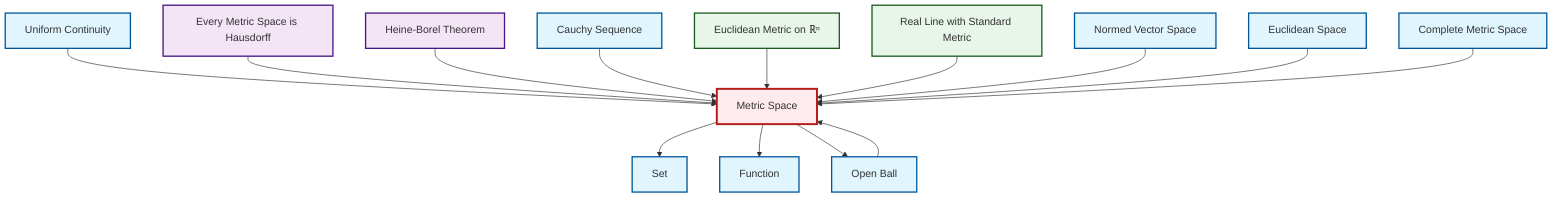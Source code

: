 graph TD
    classDef definition fill:#e1f5fe,stroke:#01579b,stroke-width:2px
    classDef theorem fill:#f3e5f5,stroke:#4a148c,stroke-width:2px
    classDef axiom fill:#fff3e0,stroke:#e65100,stroke-width:2px
    classDef example fill:#e8f5e9,stroke:#1b5e20,stroke-width:2px
    classDef current fill:#ffebee,stroke:#b71c1c,stroke-width:3px
    thm-metric-hausdorff["Every Metric Space is Hausdorff"]:::theorem
    def-metric-space["Metric Space"]:::definition
    def-open-ball["Open Ball"]:::definition
    def-cauchy-sequence["Cauchy Sequence"]:::definition
    def-euclidean-space["Euclidean Space"]:::definition
    def-uniform-continuity["Uniform Continuity"]:::definition
    ex-real-line-metric["Real Line with Standard Metric"]:::example
    def-normed-vector-space["Normed Vector Space"]:::definition
    def-function["Function"]:::definition
    ex-euclidean-metric["Euclidean Metric on ℝⁿ"]:::example
    def-complete-metric-space["Complete Metric Space"]:::definition
    thm-heine-borel["Heine-Borel Theorem"]:::theorem
    def-set["Set"]:::definition
    def-uniform-continuity --> def-metric-space
    thm-metric-hausdorff --> def-metric-space
    thm-heine-borel --> def-metric-space
    def-cauchy-sequence --> def-metric-space
    ex-euclidean-metric --> def-metric-space
    ex-real-line-metric --> def-metric-space
    def-metric-space --> def-set
    def-metric-space --> def-function
    def-normed-vector-space --> def-metric-space
    def-euclidean-space --> def-metric-space
    def-complete-metric-space --> def-metric-space
    def-metric-space --> def-open-ball
    def-open-ball --> def-metric-space
    class def-metric-space current